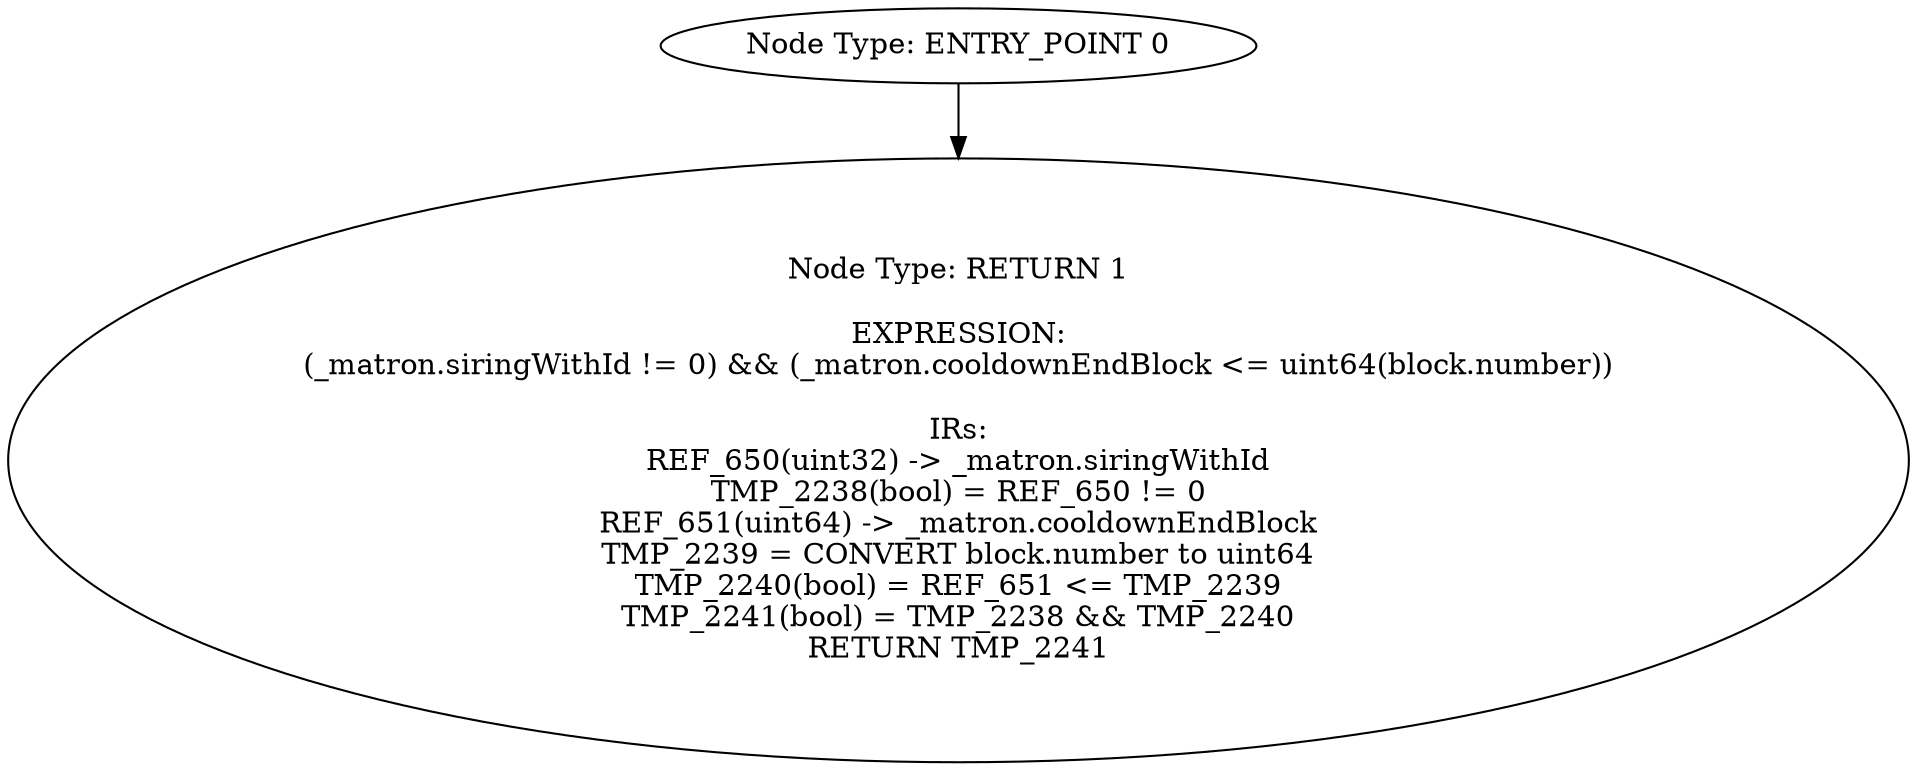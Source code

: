digraph{
0[label="Node Type: ENTRY_POINT 0
"];
0->1;
1[label="Node Type: RETURN 1

EXPRESSION:
(_matron.siringWithId != 0) && (_matron.cooldownEndBlock <= uint64(block.number))

IRs:
REF_650(uint32) -> _matron.siringWithId
TMP_2238(bool) = REF_650 != 0
REF_651(uint64) -> _matron.cooldownEndBlock
TMP_2239 = CONVERT block.number to uint64
TMP_2240(bool) = REF_651 <= TMP_2239
TMP_2241(bool) = TMP_2238 && TMP_2240
RETURN TMP_2241"];
}
